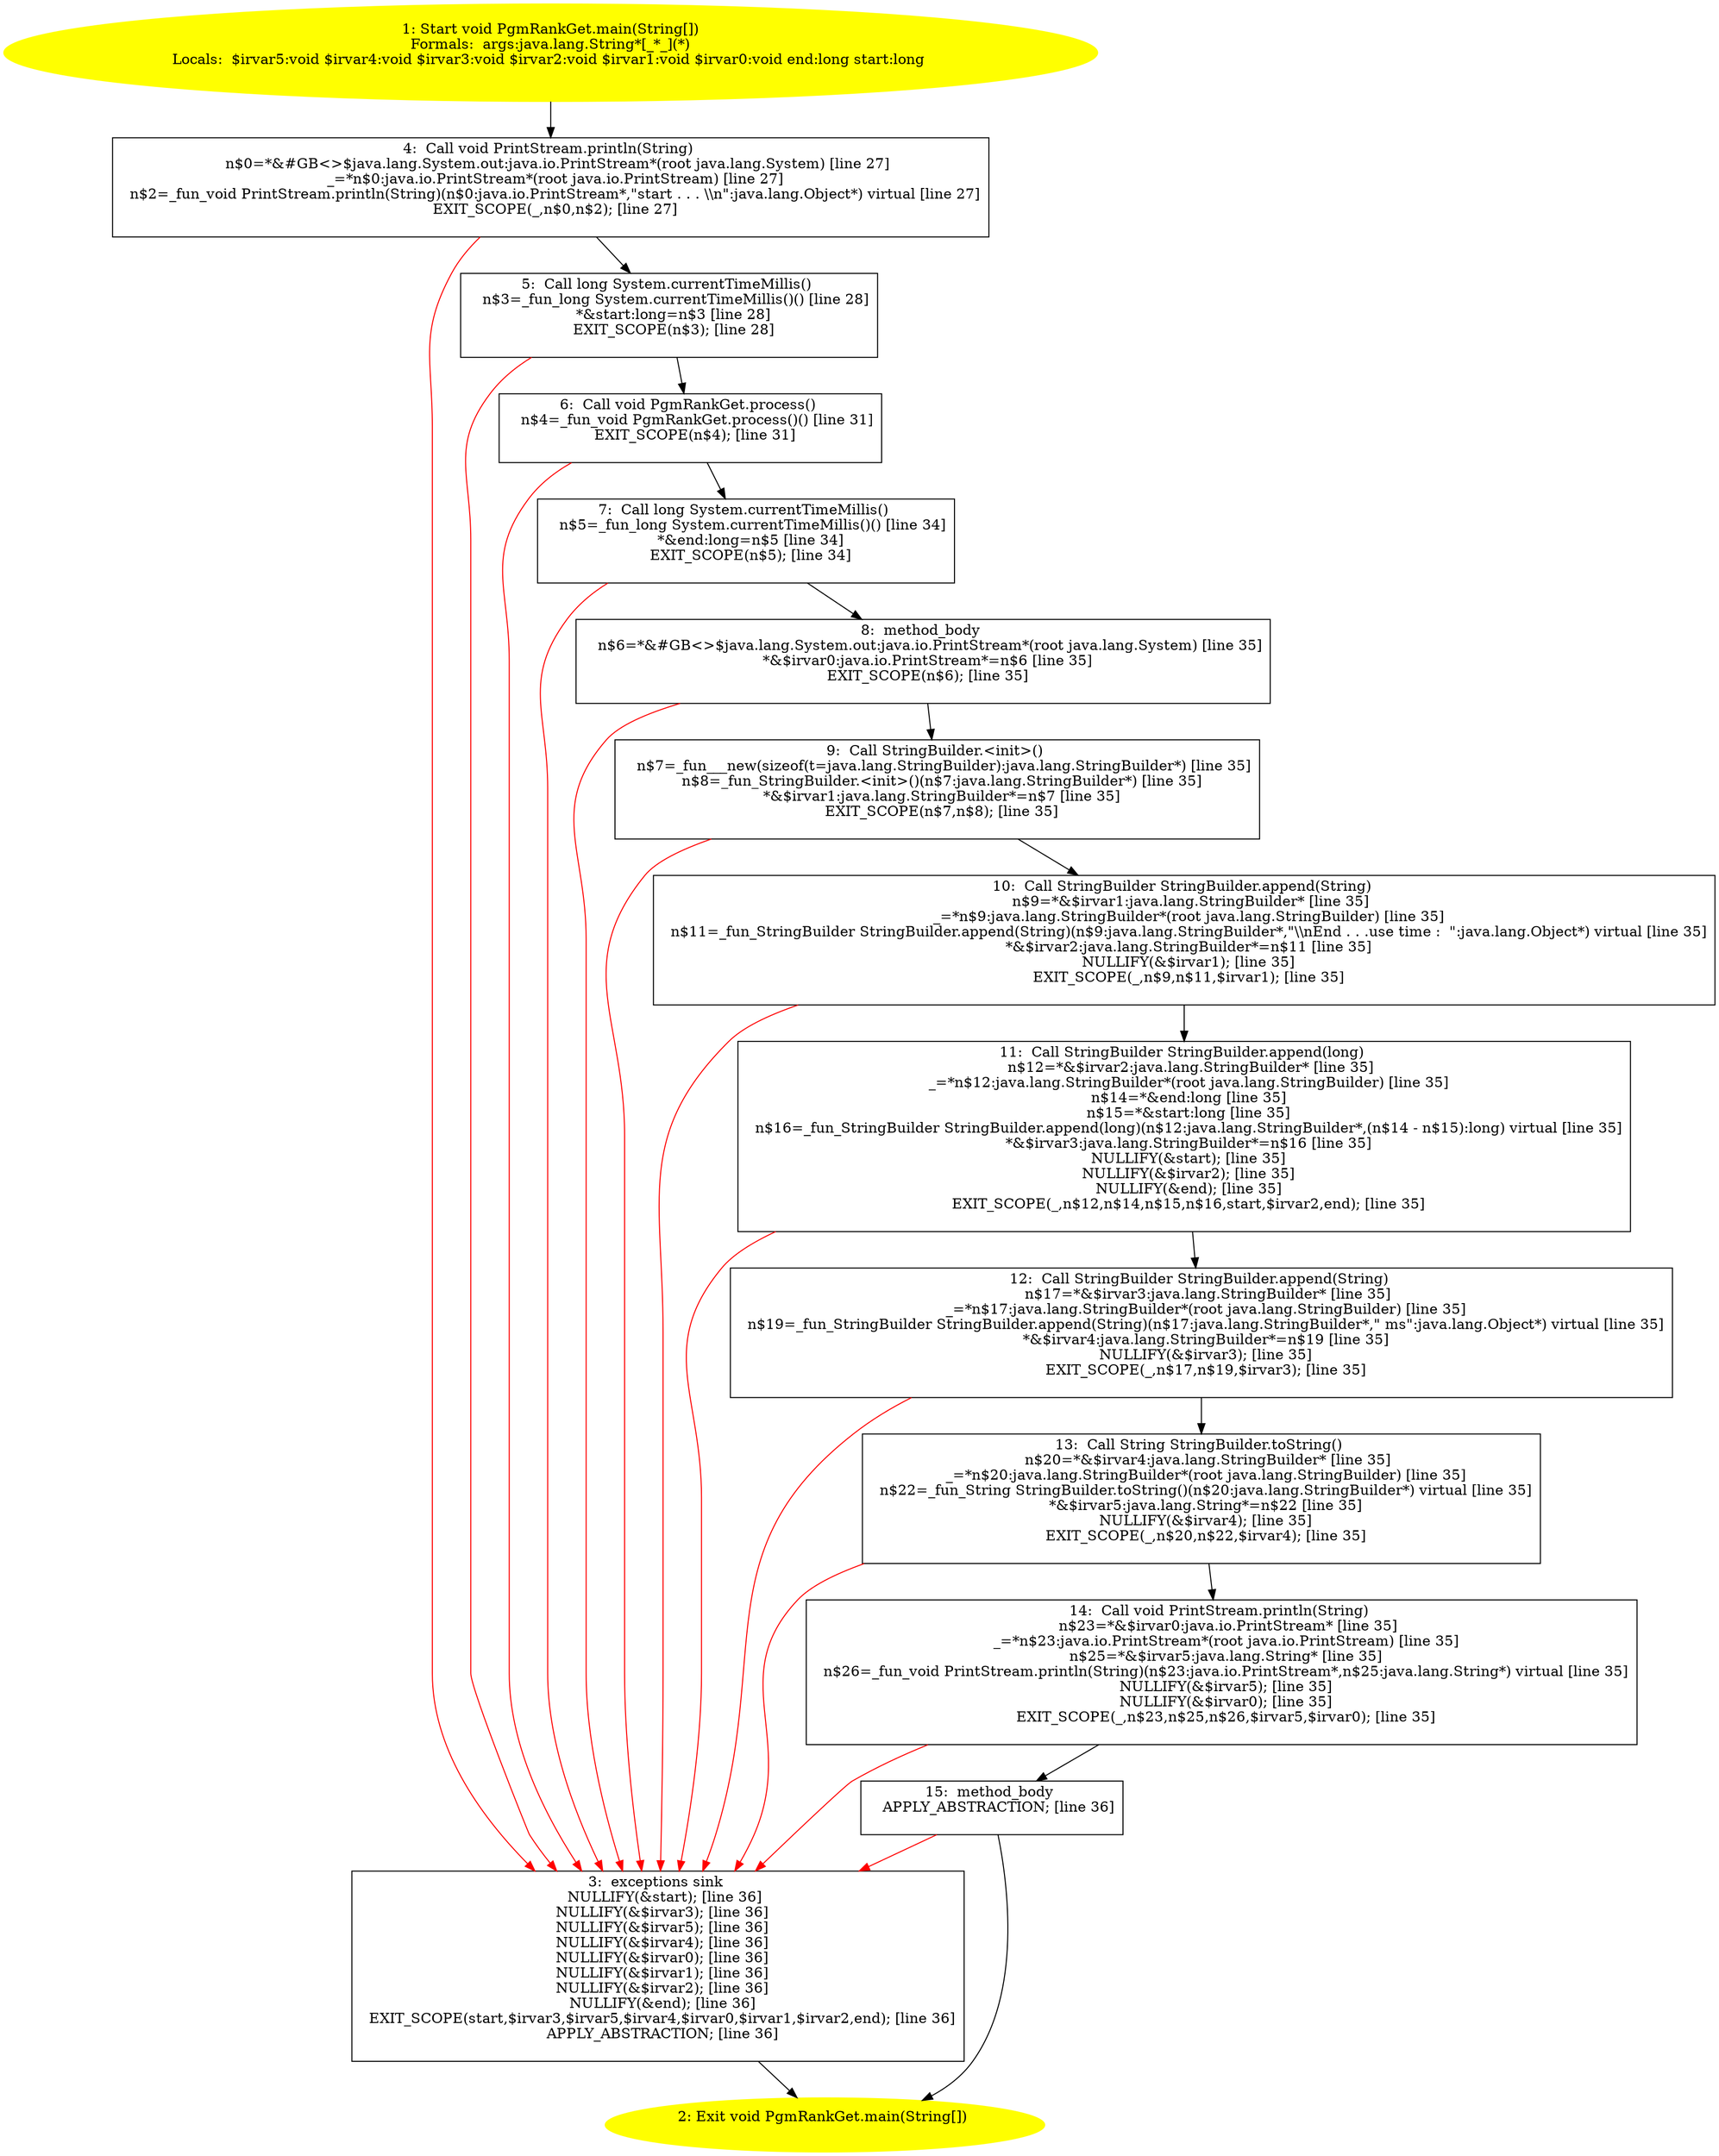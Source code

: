/* @generated */
digraph cfg {
"com.dulishuo.shenqingfang.PgmRankGet.main(java.lang.String[]):void.a4d4f3238f5ff3de8923f5d17c10f5ba_1" [label="1: Start void PgmRankGet.main(String[])\nFormals:  args:java.lang.String*[_*_](*)\nLocals:  $irvar5:void $irvar4:void $irvar3:void $irvar2:void $irvar1:void $irvar0:void end:long start:long \n  " color=yellow style=filled]
	

	 "com.dulishuo.shenqingfang.PgmRankGet.main(java.lang.String[]):void.a4d4f3238f5ff3de8923f5d17c10f5ba_1" -> "com.dulishuo.shenqingfang.PgmRankGet.main(java.lang.String[]):void.a4d4f3238f5ff3de8923f5d17c10f5ba_4" ;
"com.dulishuo.shenqingfang.PgmRankGet.main(java.lang.String[]):void.a4d4f3238f5ff3de8923f5d17c10f5ba_2" [label="2: Exit void PgmRankGet.main(String[]) \n  " color=yellow style=filled]
	

"com.dulishuo.shenqingfang.PgmRankGet.main(java.lang.String[]):void.a4d4f3238f5ff3de8923f5d17c10f5ba_3" [label="3:  exceptions sink \n   NULLIFY(&start); [line 36]\n  NULLIFY(&$irvar3); [line 36]\n  NULLIFY(&$irvar5); [line 36]\n  NULLIFY(&$irvar4); [line 36]\n  NULLIFY(&$irvar0); [line 36]\n  NULLIFY(&$irvar1); [line 36]\n  NULLIFY(&$irvar2); [line 36]\n  NULLIFY(&end); [line 36]\n  EXIT_SCOPE(start,$irvar3,$irvar5,$irvar4,$irvar0,$irvar1,$irvar2,end); [line 36]\n  APPLY_ABSTRACTION; [line 36]\n " shape="box"]
	

	 "com.dulishuo.shenqingfang.PgmRankGet.main(java.lang.String[]):void.a4d4f3238f5ff3de8923f5d17c10f5ba_3" -> "com.dulishuo.shenqingfang.PgmRankGet.main(java.lang.String[]):void.a4d4f3238f5ff3de8923f5d17c10f5ba_2" ;
"com.dulishuo.shenqingfang.PgmRankGet.main(java.lang.String[]):void.a4d4f3238f5ff3de8923f5d17c10f5ba_4" [label="4:  Call void PrintStream.println(String) \n   n$0=*&#GB<>$java.lang.System.out:java.io.PrintStream*(root java.lang.System) [line 27]\n  _=*n$0:java.io.PrintStream*(root java.io.PrintStream) [line 27]\n  n$2=_fun_void PrintStream.println(String)(n$0:java.io.PrintStream*,\"start . . . \\\\n\":java.lang.Object*) virtual [line 27]\n  EXIT_SCOPE(_,n$0,n$2); [line 27]\n " shape="box"]
	

	 "com.dulishuo.shenqingfang.PgmRankGet.main(java.lang.String[]):void.a4d4f3238f5ff3de8923f5d17c10f5ba_4" -> "com.dulishuo.shenqingfang.PgmRankGet.main(java.lang.String[]):void.a4d4f3238f5ff3de8923f5d17c10f5ba_5" ;
	 "com.dulishuo.shenqingfang.PgmRankGet.main(java.lang.String[]):void.a4d4f3238f5ff3de8923f5d17c10f5ba_4" -> "com.dulishuo.shenqingfang.PgmRankGet.main(java.lang.String[]):void.a4d4f3238f5ff3de8923f5d17c10f5ba_3" [color="red" ];
"com.dulishuo.shenqingfang.PgmRankGet.main(java.lang.String[]):void.a4d4f3238f5ff3de8923f5d17c10f5ba_5" [label="5:  Call long System.currentTimeMillis() \n   n$3=_fun_long System.currentTimeMillis()() [line 28]\n  *&start:long=n$3 [line 28]\n  EXIT_SCOPE(n$3); [line 28]\n " shape="box"]
	

	 "com.dulishuo.shenqingfang.PgmRankGet.main(java.lang.String[]):void.a4d4f3238f5ff3de8923f5d17c10f5ba_5" -> "com.dulishuo.shenqingfang.PgmRankGet.main(java.lang.String[]):void.a4d4f3238f5ff3de8923f5d17c10f5ba_6" ;
	 "com.dulishuo.shenqingfang.PgmRankGet.main(java.lang.String[]):void.a4d4f3238f5ff3de8923f5d17c10f5ba_5" -> "com.dulishuo.shenqingfang.PgmRankGet.main(java.lang.String[]):void.a4d4f3238f5ff3de8923f5d17c10f5ba_3" [color="red" ];
"com.dulishuo.shenqingfang.PgmRankGet.main(java.lang.String[]):void.a4d4f3238f5ff3de8923f5d17c10f5ba_6" [label="6:  Call void PgmRankGet.process() \n   n$4=_fun_void PgmRankGet.process()() [line 31]\n  EXIT_SCOPE(n$4); [line 31]\n " shape="box"]
	

	 "com.dulishuo.shenqingfang.PgmRankGet.main(java.lang.String[]):void.a4d4f3238f5ff3de8923f5d17c10f5ba_6" -> "com.dulishuo.shenqingfang.PgmRankGet.main(java.lang.String[]):void.a4d4f3238f5ff3de8923f5d17c10f5ba_7" ;
	 "com.dulishuo.shenqingfang.PgmRankGet.main(java.lang.String[]):void.a4d4f3238f5ff3de8923f5d17c10f5ba_6" -> "com.dulishuo.shenqingfang.PgmRankGet.main(java.lang.String[]):void.a4d4f3238f5ff3de8923f5d17c10f5ba_3" [color="red" ];
"com.dulishuo.shenqingfang.PgmRankGet.main(java.lang.String[]):void.a4d4f3238f5ff3de8923f5d17c10f5ba_7" [label="7:  Call long System.currentTimeMillis() \n   n$5=_fun_long System.currentTimeMillis()() [line 34]\n  *&end:long=n$5 [line 34]\n  EXIT_SCOPE(n$5); [line 34]\n " shape="box"]
	

	 "com.dulishuo.shenqingfang.PgmRankGet.main(java.lang.String[]):void.a4d4f3238f5ff3de8923f5d17c10f5ba_7" -> "com.dulishuo.shenqingfang.PgmRankGet.main(java.lang.String[]):void.a4d4f3238f5ff3de8923f5d17c10f5ba_8" ;
	 "com.dulishuo.shenqingfang.PgmRankGet.main(java.lang.String[]):void.a4d4f3238f5ff3de8923f5d17c10f5ba_7" -> "com.dulishuo.shenqingfang.PgmRankGet.main(java.lang.String[]):void.a4d4f3238f5ff3de8923f5d17c10f5ba_3" [color="red" ];
"com.dulishuo.shenqingfang.PgmRankGet.main(java.lang.String[]):void.a4d4f3238f5ff3de8923f5d17c10f5ba_8" [label="8:  method_body \n   n$6=*&#GB<>$java.lang.System.out:java.io.PrintStream*(root java.lang.System) [line 35]\n  *&$irvar0:java.io.PrintStream*=n$6 [line 35]\n  EXIT_SCOPE(n$6); [line 35]\n " shape="box"]
	

	 "com.dulishuo.shenqingfang.PgmRankGet.main(java.lang.String[]):void.a4d4f3238f5ff3de8923f5d17c10f5ba_8" -> "com.dulishuo.shenqingfang.PgmRankGet.main(java.lang.String[]):void.a4d4f3238f5ff3de8923f5d17c10f5ba_9" ;
	 "com.dulishuo.shenqingfang.PgmRankGet.main(java.lang.String[]):void.a4d4f3238f5ff3de8923f5d17c10f5ba_8" -> "com.dulishuo.shenqingfang.PgmRankGet.main(java.lang.String[]):void.a4d4f3238f5ff3de8923f5d17c10f5ba_3" [color="red" ];
"com.dulishuo.shenqingfang.PgmRankGet.main(java.lang.String[]):void.a4d4f3238f5ff3de8923f5d17c10f5ba_9" [label="9:  Call StringBuilder.<init>() \n   n$7=_fun___new(sizeof(t=java.lang.StringBuilder):java.lang.StringBuilder*) [line 35]\n  n$8=_fun_StringBuilder.<init>()(n$7:java.lang.StringBuilder*) [line 35]\n  *&$irvar1:java.lang.StringBuilder*=n$7 [line 35]\n  EXIT_SCOPE(n$7,n$8); [line 35]\n " shape="box"]
	

	 "com.dulishuo.shenqingfang.PgmRankGet.main(java.lang.String[]):void.a4d4f3238f5ff3de8923f5d17c10f5ba_9" -> "com.dulishuo.shenqingfang.PgmRankGet.main(java.lang.String[]):void.a4d4f3238f5ff3de8923f5d17c10f5ba_10" ;
	 "com.dulishuo.shenqingfang.PgmRankGet.main(java.lang.String[]):void.a4d4f3238f5ff3de8923f5d17c10f5ba_9" -> "com.dulishuo.shenqingfang.PgmRankGet.main(java.lang.String[]):void.a4d4f3238f5ff3de8923f5d17c10f5ba_3" [color="red" ];
"com.dulishuo.shenqingfang.PgmRankGet.main(java.lang.String[]):void.a4d4f3238f5ff3de8923f5d17c10f5ba_10" [label="10:  Call StringBuilder StringBuilder.append(String) \n   n$9=*&$irvar1:java.lang.StringBuilder* [line 35]\n  _=*n$9:java.lang.StringBuilder*(root java.lang.StringBuilder) [line 35]\n  n$11=_fun_StringBuilder StringBuilder.append(String)(n$9:java.lang.StringBuilder*,\"\\\\nEnd . . .use time :  \":java.lang.Object*) virtual [line 35]\n  *&$irvar2:java.lang.StringBuilder*=n$11 [line 35]\n  NULLIFY(&$irvar1); [line 35]\n  EXIT_SCOPE(_,n$9,n$11,$irvar1); [line 35]\n " shape="box"]
	

	 "com.dulishuo.shenqingfang.PgmRankGet.main(java.lang.String[]):void.a4d4f3238f5ff3de8923f5d17c10f5ba_10" -> "com.dulishuo.shenqingfang.PgmRankGet.main(java.lang.String[]):void.a4d4f3238f5ff3de8923f5d17c10f5ba_11" ;
	 "com.dulishuo.shenqingfang.PgmRankGet.main(java.lang.String[]):void.a4d4f3238f5ff3de8923f5d17c10f5ba_10" -> "com.dulishuo.shenqingfang.PgmRankGet.main(java.lang.String[]):void.a4d4f3238f5ff3de8923f5d17c10f5ba_3" [color="red" ];
"com.dulishuo.shenqingfang.PgmRankGet.main(java.lang.String[]):void.a4d4f3238f5ff3de8923f5d17c10f5ba_11" [label="11:  Call StringBuilder StringBuilder.append(long) \n   n$12=*&$irvar2:java.lang.StringBuilder* [line 35]\n  _=*n$12:java.lang.StringBuilder*(root java.lang.StringBuilder) [line 35]\n  n$14=*&end:long [line 35]\n  n$15=*&start:long [line 35]\n  n$16=_fun_StringBuilder StringBuilder.append(long)(n$12:java.lang.StringBuilder*,(n$14 - n$15):long) virtual [line 35]\n  *&$irvar3:java.lang.StringBuilder*=n$16 [line 35]\n  NULLIFY(&start); [line 35]\n  NULLIFY(&$irvar2); [line 35]\n  NULLIFY(&end); [line 35]\n  EXIT_SCOPE(_,n$12,n$14,n$15,n$16,start,$irvar2,end); [line 35]\n " shape="box"]
	

	 "com.dulishuo.shenqingfang.PgmRankGet.main(java.lang.String[]):void.a4d4f3238f5ff3de8923f5d17c10f5ba_11" -> "com.dulishuo.shenqingfang.PgmRankGet.main(java.lang.String[]):void.a4d4f3238f5ff3de8923f5d17c10f5ba_12" ;
	 "com.dulishuo.shenqingfang.PgmRankGet.main(java.lang.String[]):void.a4d4f3238f5ff3de8923f5d17c10f5ba_11" -> "com.dulishuo.shenqingfang.PgmRankGet.main(java.lang.String[]):void.a4d4f3238f5ff3de8923f5d17c10f5ba_3" [color="red" ];
"com.dulishuo.shenqingfang.PgmRankGet.main(java.lang.String[]):void.a4d4f3238f5ff3de8923f5d17c10f5ba_12" [label="12:  Call StringBuilder StringBuilder.append(String) \n   n$17=*&$irvar3:java.lang.StringBuilder* [line 35]\n  _=*n$17:java.lang.StringBuilder*(root java.lang.StringBuilder) [line 35]\n  n$19=_fun_StringBuilder StringBuilder.append(String)(n$17:java.lang.StringBuilder*,\" ms\":java.lang.Object*) virtual [line 35]\n  *&$irvar4:java.lang.StringBuilder*=n$19 [line 35]\n  NULLIFY(&$irvar3); [line 35]\n  EXIT_SCOPE(_,n$17,n$19,$irvar3); [line 35]\n " shape="box"]
	

	 "com.dulishuo.shenqingfang.PgmRankGet.main(java.lang.String[]):void.a4d4f3238f5ff3de8923f5d17c10f5ba_12" -> "com.dulishuo.shenqingfang.PgmRankGet.main(java.lang.String[]):void.a4d4f3238f5ff3de8923f5d17c10f5ba_13" ;
	 "com.dulishuo.shenqingfang.PgmRankGet.main(java.lang.String[]):void.a4d4f3238f5ff3de8923f5d17c10f5ba_12" -> "com.dulishuo.shenqingfang.PgmRankGet.main(java.lang.String[]):void.a4d4f3238f5ff3de8923f5d17c10f5ba_3" [color="red" ];
"com.dulishuo.shenqingfang.PgmRankGet.main(java.lang.String[]):void.a4d4f3238f5ff3de8923f5d17c10f5ba_13" [label="13:  Call String StringBuilder.toString() \n   n$20=*&$irvar4:java.lang.StringBuilder* [line 35]\n  _=*n$20:java.lang.StringBuilder*(root java.lang.StringBuilder) [line 35]\n  n$22=_fun_String StringBuilder.toString()(n$20:java.lang.StringBuilder*) virtual [line 35]\n  *&$irvar5:java.lang.String*=n$22 [line 35]\n  NULLIFY(&$irvar4); [line 35]\n  EXIT_SCOPE(_,n$20,n$22,$irvar4); [line 35]\n " shape="box"]
	

	 "com.dulishuo.shenqingfang.PgmRankGet.main(java.lang.String[]):void.a4d4f3238f5ff3de8923f5d17c10f5ba_13" -> "com.dulishuo.shenqingfang.PgmRankGet.main(java.lang.String[]):void.a4d4f3238f5ff3de8923f5d17c10f5ba_14" ;
	 "com.dulishuo.shenqingfang.PgmRankGet.main(java.lang.String[]):void.a4d4f3238f5ff3de8923f5d17c10f5ba_13" -> "com.dulishuo.shenqingfang.PgmRankGet.main(java.lang.String[]):void.a4d4f3238f5ff3de8923f5d17c10f5ba_3" [color="red" ];
"com.dulishuo.shenqingfang.PgmRankGet.main(java.lang.String[]):void.a4d4f3238f5ff3de8923f5d17c10f5ba_14" [label="14:  Call void PrintStream.println(String) \n   n$23=*&$irvar0:java.io.PrintStream* [line 35]\n  _=*n$23:java.io.PrintStream*(root java.io.PrintStream) [line 35]\n  n$25=*&$irvar5:java.lang.String* [line 35]\n  n$26=_fun_void PrintStream.println(String)(n$23:java.io.PrintStream*,n$25:java.lang.String*) virtual [line 35]\n  NULLIFY(&$irvar5); [line 35]\n  NULLIFY(&$irvar0); [line 35]\n  EXIT_SCOPE(_,n$23,n$25,n$26,$irvar5,$irvar0); [line 35]\n " shape="box"]
	

	 "com.dulishuo.shenqingfang.PgmRankGet.main(java.lang.String[]):void.a4d4f3238f5ff3de8923f5d17c10f5ba_14" -> "com.dulishuo.shenqingfang.PgmRankGet.main(java.lang.String[]):void.a4d4f3238f5ff3de8923f5d17c10f5ba_15" ;
	 "com.dulishuo.shenqingfang.PgmRankGet.main(java.lang.String[]):void.a4d4f3238f5ff3de8923f5d17c10f5ba_14" -> "com.dulishuo.shenqingfang.PgmRankGet.main(java.lang.String[]):void.a4d4f3238f5ff3de8923f5d17c10f5ba_3" [color="red" ];
"com.dulishuo.shenqingfang.PgmRankGet.main(java.lang.String[]):void.a4d4f3238f5ff3de8923f5d17c10f5ba_15" [label="15:  method_body \n   APPLY_ABSTRACTION; [line 36]\n " shape="box"]
	

	 "com.dulishuo.shenqingfang.PgmRankGet.main(java.lang.String[]):void.a4d4f3238f5ff3de8923f5d17c10f5ba_15" -> "com.dulishuo.shenqingfang.PgmRankGet.main(java.lang.String[]):void.a4d4f3238f5ff3de8923f5d17c10f5ba_2" ;
	 "com.dulishuo.shenqingfang.PgmRankGet.main(java.lang.String[]):void.a4d4f3238f5ff3de8923f5d17c10f5ba_15" -> "com.dulishuo.shenqingfang.PgmRankGet.main(java.lang.String[]):void.a4d4f3238f5ff3de8923f5d17c10f5ba_3" [color="red" ];
}
